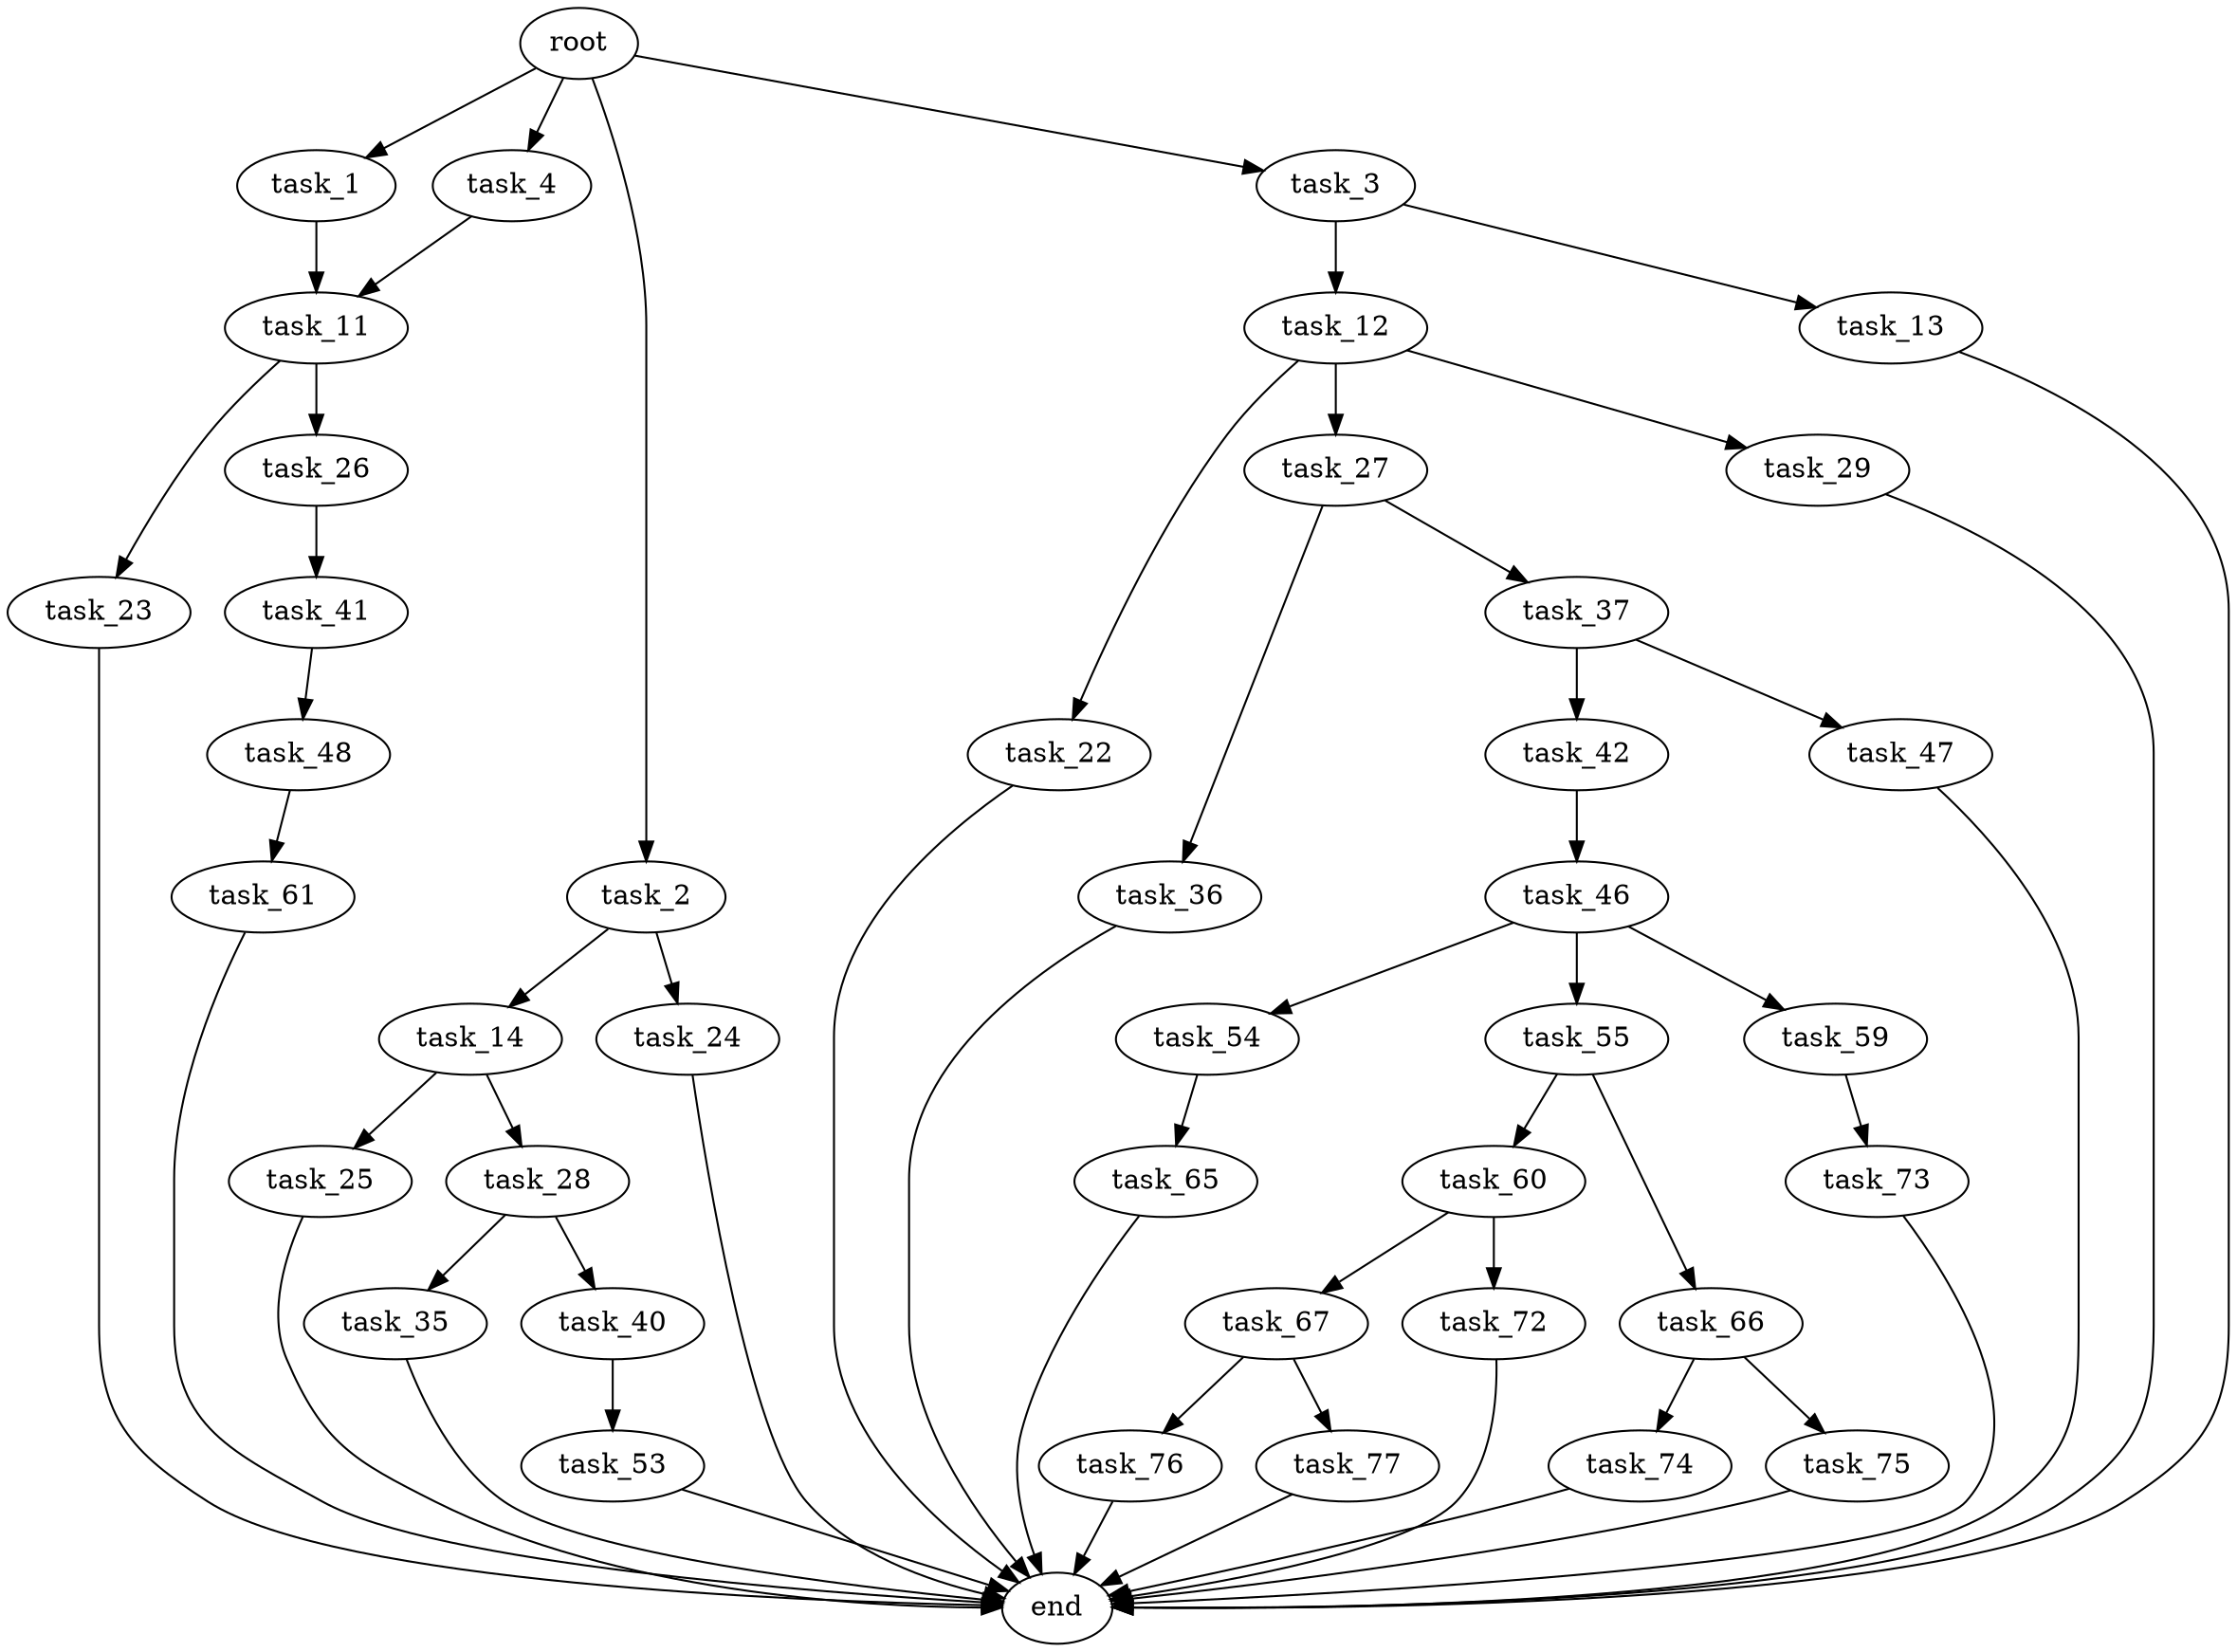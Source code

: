 digraph G {
  root [size="0.000000"];
  task_1 [size="600012403342.000000"];
  task_2 [size="1986428393.000000"];
  task_3 [size="147094304775.000000"];
  task_4 [size="28991029248.000000"];
  task_11 [size="403556610144.000000"];
  task_12 [size="1073741824000.000000"];
  task_13 [size="3140616097.000000"];
  task_14 [size="1073741824000.000000"];
  task_22 [size="354947861231.000000"];
  task_23 [size="68719476736.000000"];
  task_24 [size="549755813888.000000"];
  task_25 [size="12020093662.000000"];
  task_26 [size="999445654228.000000"];
  task_27 [size="549755813888.000000"];
  task_28 [size="28575991819.000000"];
  task_29 [size="18574266295.000000"];
  task_35 [size="34565233331.000000"];
  task_36 [size="32154570371.000000"];
  task_37 [size="368293445632.000000"];
  task_40 [size="104303224350.000000"];
  task_41 [size="782757789696.000000"];
  task_42 [size="738381774922.000000"];
  task_46 [size="7735005000.000000"];
  task_47 [size="6834116166.000000"];
  task_48 [size="60422385734.000000"];
  task_53 [size="96103891556.000000"];
  task_54 [size="2839045582.000000"];
  task_55 [size="433355059390.000000"];
  task_59 [size="9914127814.000000"];
  task_60 [size="8589934592.000000"];
  task_61 [size="16462470620.000000"];
  task_65 [size="801809846.000000"];
  task_66 [size="1073741824000.000000"];
  task_67 [size="31649546028.000000"];
  task_72 [size="68719476736.000000"];
  task_73 [size="8589934592.000000"];
  task_74 [size="1941330009.000000"];
  task_75 [size="7217817313.000000"];
  task_76 [size="29157596778.000000"];
  task_77 [size="1366374974.000000"];
  end [size="0.000000"];

  root -> task_1 [size="1.000000"];
  root -> task_2 [size="1.000000"];
  root -> task_3 [size="1.000000"];
  root -> task_4 [size="1.000000"];
  task_1 -> task_11 [size="411041792.000000"];
  task_2 -> task_14 [size="134217728.000000"];
  task_2 -> task_24 [size="134217728.000000"];
  task_3 -> task_12 [size="134217728.000000"];
  task_3 -> task_13 [size="134217728.000000"];
  task_4 -> task_11 [size="75497472.000000"];
  task_11 -> task_23 [size="679477248.000000"];
  task_11 -> task_26 [size="679477248.000000"];
  task_12 -> task_22 [size="838860800.000000"];
  task_12 -> task_27 [size="838860800.000000"];
  task_12 -> task_29 [size="838860800.000000"];
  task_13 -> end [size="1.000000"];
  task_14 -> task_25 [size="838860800.000000"];
  task_14 -> task_28 [size="838860800.000000"];
  task_22 -> end [size="1.000000"];
  task_23 -> end [size="1.000000"];
  task_24 -> end [size="1.000000"];
  task_25 -> end [size="1.000000"];
  task_26 -> task_41 [size="679477248.000000"];
  task_27 -> task_36 [size="536870912.000000"];
  task_27 -> task_37 [size="536870912.000000"];
  task_28 -> task_35 [size="838860800.000000"];
  task_28 -> task_40 [size="838860800.000000"];
  task_29 -> end [size="1.000000"];
  task_35 -> end [size="1.000000"];
  task_36 -> end [size="1.000000"];
  task_37 -> task_42 [size="411041792.000000"];
  task_37 -> task_47 [size="411041792.000000"];
  task_40 -> task_53 [size="75497472.000000"];
  task_41 -> task_48 [size="679477248.000000"];
  task_42 -> task_46 [size="679477248.000000"];
  task_46 -> task_54 [size="134217728.000000"];
  task_46 -> task_55 [size="134217728.000000"];
  task_46 -> task_59 [size="134217728.000000"];
  task_47 -> end [size="1.000000"];
  task_48 -> task_61 [size="75497472.000000"];
  task_53 -> end [size="1.000000"];
  task_54 -> task_65 [size="301989888.000000"];
  task_55 -> task_60 [size="838860800.000000"];
  task_55 -> task_66 [size="838860800.000000"];
  task_59 -> task_73 [size="411041792.000000"];
  task_60 -> task_67 [size="33554432.000000"];
  task_60 -> task_72 [size="33554432.000000"];
  task_61 -> end [size="1.000000"];
  task_65 -> end [size="1.000000"];
  task_66 -> task_74 [size="838860800.000000"];
  task_66 -> task_75 [size="838860800.000000"];
  task_67 -> task_76 [size="536870912.000000"];
  task_67 -> task_77 [size="536870912.000000"];
  task_72 -> end [size="1.000000"];
  task_73 -> end [size="1.000000"];
  task_74 -> end [size="1.000000"];
  task_75 -> end [size="1.000000"];
  task_76 -> end [size="1.000000"];
  task_77 -> end [size="1.000000"];
}

